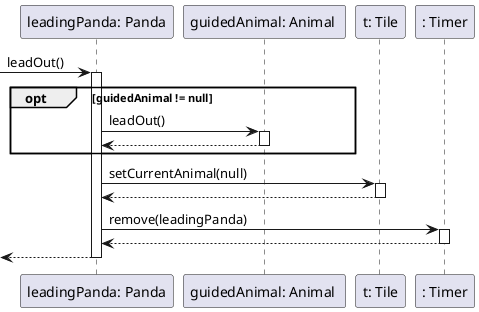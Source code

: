 @startuml
participant "leadingPanda: Panda" as leading
participant "guidedAnimal: Animal " as lead
participant "t: Tile" as t
participant ": Timer" as timer

[-> leading : leadOut()
activate leading

opt guidedAnimal != null
leading -> lead ++ : leadOut()
lead --> leading --
end

leading -> t ++ : setCurrentAnimal(null)
t --> leading --

leading -> timer ++ : remove(leadingPanda)
timer --> leading --

[<--leading
deactivate leading

@enduml